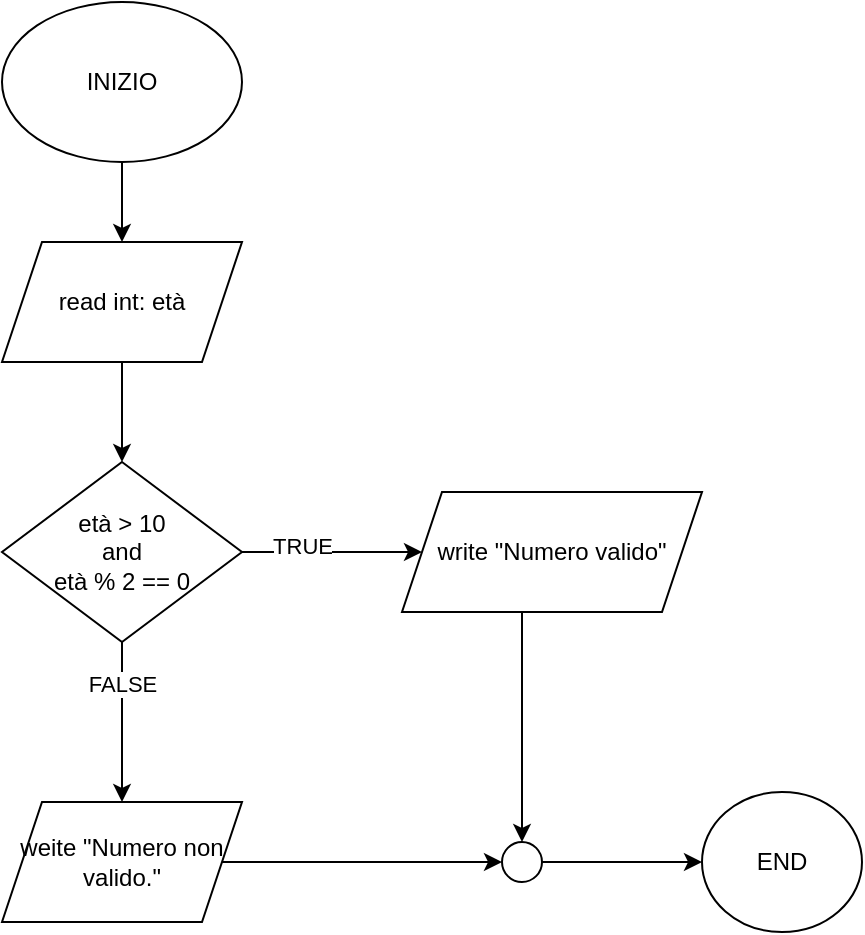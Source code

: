 <mxfile version="26.0.9" pages="2">
  <diagram name="Diagramma 3.11" id="CQaK8_FWGujz7TJ_8FJ8">
    <mxGraphModel dx="808" dy="941" grid="1" gridSize="10" guides="1" tooltips="1" connect="1" arrows="1" fold="1" page="1" pageScale="1" pageWidth="827" pageHeight="1169" math="0" shadow="0">
      <root>
        <mxCell id="0" />
        <mxCell id="1" parent="0" />
        <mxCell id="VkuLRoG7yVfgyovJFXW7-3" value="" style="edgeStyle=orthogonalEdgeStyle;rounded=0;orthogonalLoop=1;jettySize=auto;html=1;" edge="1" parent="1" source="uLeUHR-o4zQj0WyKFECJ-1" target="VkuLRoG7yVfgyovJFXW7-2">
          <mxGeometry relative="1" as="geometry" />
        </mxCell>
        <mxCell id="uLeUHR-o4zQj0WyKFECJ-1" value="&lt;font style=&quot;vertical-align: inherit;&quot;&gt;&lt;font style=&quot;vertical-align: inherit;&quot;&gt;INIZIO&lt;/font&gt;&lt;/font&gt;" style="ellipse;whiteSpace=wrap;html=1;" parent="1" vertex="1">
          <mxGeometry x="330" width="120" height="80" as="geometry" />
        </mxCell>
        <mxCell id="VkuLRoG7yVfgyovJFXW7-5" value="" style="edgeStyle=orthogonalEdgeStyle;rounded=0;orthogonalLoop=1;jettySize=auto;html=1;" edge="1" parent="1" source="VkuLRoG7yVfgyovJFXW7-2" target="VkuLRoG7yVfgyovJFXW7-4">
          <mxGeometry relative="1" as="geometry" />
        </mxCell>
        <mxCell id="VkuLRoG7yVfgyovJFXW7-2" value="&lt;font style=&quot;vertical-align: inherit;&quot;&gt;&lt;font style=&quot;vertical-align: inherit;&quot;&gt;read int: età&lt;/font&gt;&lt;/font&gt;" style="shape=parallelogram;perimeter=parallelogramPerimeter;whiteSpace=wrap;html=1;fixedSize=1;" vertex="1" parent="1">
          <mxGeometry x="330" y="120" width="120" height="60" as="geometry" />
        </mxCell>
        <mxCell id="VkuLRoG7yVfgyovJFXW7-7" value="" style="edgeStyle=orthogonalEdgeStyle;rounded=0;orthogonalLoop=1;jettySize=auto;html=1;" edge="1" parent="1" source="VkuLRoG7yVfgyovJFXW7-4" target="VkuLRoG7yVfgyovJFXW7-6">
          <mxGeometry relative="1" as="geometry" />
        </mxCell>
        <mxCell id="VkuLRoG7yVfgyovJFXW7-9" value="TRUE" style="edgeLabel;html=1;align=center;verticalAlign=middle;resizable=0;points=[];" vertex="1" connectable="0" parent="VkuLRoG7yVfgyovJFXW7-7">
          <mxGeometry x="-0.338" y="3" relative="1" as="geometry">
            <mxPoint as="offset" />
          </mxGeometry>
        </mxCell>
        <mxCell id="VkuLRoG7yVfgyovJFXW7-11" value="" style="edgeStyle=orthogonalEdgeStyle;rounded=0;orthogonalLoop=1;jettySize=auto;html=1;" edge="1" parent="1" source="VkuLRoG7yVfgyovJFXW7-4">
          <mxGeometry relative="1" as="geometry">
            <mxPoint x="390" y="400" as="targetPoint" />
          </mxGeometry>
        </mxCell>
        <mxCell id="VkuLRoG7yVfgyovJFXW7-12" value="FALSE" style="edgeLabel;html=1;align=center;verticalAlign=middle;resizable=0;points=[];" vertex="1" connectable="0" parent="VkuLRoG7yVfgyovJFXW7-11">
          <mxGeometry x="-0.475" relative="1" as="geometry">
            <mxPoint as="offset" />
          </mxGeometry>
        </mxCell>
        <mxCell id="VkuLRoG7yVfgyovJFXW7-4" value="età &amp;gt; 10&lt;div&gt;and&lt;/div&gt;&lt;div&gt;età % 2 == 0&lt;/div&gt;" style="rhombus;whiteSpace=wrap;html=1;" vertex="1" parent="1">
          <mxGeometry x="330" y="230" width="120" height="90" as="geometry" />
        </mxCell>
        <mxCell id="VkuLRoG7yVfgyovJFXW7-16" value="" style="edgeStyle=orthogonalEdgeStyle;rounded=0;orthogonalLoop=1;jettySize=auto;html=1;" edge="1" parent="1" source="VkuLRoG7yVfgyovJFXW7-6" target="VkuLRoG7yVfgyovJFXW7-14">
          <mxGeometry relative="1" as="geometry">
            <Array as="points">
              <mxPoint x="590" y="330" />
              <mxPoint x="590" y="330" />
            </Array>
          </mxGeometry>
        </mxCell>
        <mxCell id="VkuLRoG7yVfgyovJFXW7-6" value="write &quot;Numero valido&quot;" style="shape=parallelogram;perimeter=parallelogramPerimeter;whiteSpace=wrap;html=1;fixedSize=1;" vertex="1" parent="1">
          <mxGeometry x="530" y="245" width="150" height="60" as="geometry" />
        </mxCell>
        <mxCell id="VkuLRoG7yVfgyovJFXW7-15" value="" style="edgeStyle=orthogonalEdgeStyle;rounded=0;orthogonalLoop=1;jettySize=auto;html=1;" edge="1" parent="1" source="VkuLRoG7yVfgyovJFXW7-13" target="VkuLRoG7yVfgyovJFXW7-14">
          <mxGeometry relative="1" as="geometry" />
        </mxCell>
        <mxCell id="VkuLRoG7yVfgyovJFXW7-13" value="weite &quot;Numero non valido.&quot;" style="shape=parallelogram;perimeter=parallelogramPerimeter;whiteSpace=wrap;html=1;fixedSize=1;" vertex="1" parent="1">
          <mxGeometry x="330" y="400" width="120" height="60" as="geometry" />
        </mxCell>
        <mxCell id="VkuLRoG7yVfgyovJFXW7-18" value="" style="edgeStyle=orthogonalEdgeStyle;rounded=0;orthogonalLoop=1;jettySize=auto;html=1;" edge="1" parent="1" source="VkuLRoG7yVfgyovJFXW7-14" target="VkuLRoG7yVfgyovJFXW7-17">
          <mxGeometry relative="1" as="geometry" />
        </mxCell>
        <mxCell id="VkuLRoG7yVfgyovJFXW7-14" value="" style="ellipse;whiteSpace=wrap;html=1;" vertex="1" parent="1">
          <mxGeometry x="580" y="420" width="20" height="20" as="geometry" />
        </mxCell>
        <mxCell id="VkuLRoG7yVfgyovJFXW7-17" value="END" style="ellipse;whiteSpace=wrap;html=1;" vertex="1" parent="1">
          <mxGeometry x="680" y="395" width="80" height="70" as="geometry" />
        </mxCell>
      </root>
    </mxGraphModel>
  </diagram>
  <diagram id="8gsgXAeq2Wo-oNKips9n" name="Diagramma 3.10">
    <mxGraphModel dx="606" dy="706" grid="1" gridSize="10" guides="1" tooltips="1" connect="1" arrows="1" fold="1" page="1" pageScale="1" pageWidth="827" pageHeight="1169" math="0" shadow="0">
      <root>
        <mxCell id="0" />
        <mxCell id="1" parent="0" />
        <mxCell id="ng-DXBVvRYvyXz103r0l-3" value="" style="edgeStyle=orthogonalEdgeStyle;rounded=0;orthogonalLoop=1;jettySize=auto;html=1;" edge="1" parent="1" source="ng-DXBVvRYvyXz103r0l-1" target="ng-DXBVvRYvyXz103r0l-2">
          <mxGeometry relative="1" as="geometry" />
        </mxCell>
        <mxCell id="ng-DXBVvRYvyXz103r0l-1" value="START" style="ellipse;whiteSpace=wrap;html=1;" vertex="1" parent="1">
          <mxGeometry x="250" y="1" width="120" height="80" as="geometry" />
        </mxCell>
        <mxCell id="ng-DXBVvRYvyXz103r0l-5" value="" style="edgeStyle=orthogonalEdgeStyle;rounded=0;orthogonalLoop=1;jettySize=auto;html=1;" edge="1" parent="1" source="ng-DXBVvRYvyXz103r0l-2" target="ng-DXBVvRYvyXz103r0l-4">
          <mxGeometry relative="1" as="geometry" />
        </mxCell>
        <mxCell id="ng-DXBVvRYvyXz103r0l-2" value="read età" style="shape=parallelogram;perimeter=parallelogramPerimeter;whiteSpace=wrap;html=1;fixedSize=1;container=1;" vertex="1" parent="1">
          <mxGeometry x="250" y="110" width="120" height="60" as="geometry" />
        </mxCell>
        <mxCell id="ng-DXBVvRYvyXz103r0l-7" value="" style="edgeStyle=orthogonalEdgeStyle;rounded=0;orthogonalLoop=1;jettySize=auto;html=1;" edge="1" parent="1" source="ng-DXBVvRYvyXz103r0l-4" target="ng-DXBVvRYvyXz103r0l-6">
          <mxGeometry relative="1" as="geometry" />
        </mxCell>
        <mxCell id="ng-DXBVvRYvyXz103r0l-8" value="TRUE" style="edgeLabel;html=1;align=center;verticalAlign=middle;resizable=0;points=[];" vertex="1" connectable="0" parent="ng-DXBVvRYvyXz103r0l-7">
          <mxGeometry x="-0.001" y="-3" relative="1" as="geometry">
            <mxPoint as="offset" />
          </mxGeometry>
        </mxCell>
        <mxCell id="ng-DXBVvRYvyXz103r0l-10" value="" style="edgeStyle=orthogonalEdgeStyle;rounded=0;orthogonalLoop=1;jettySize=auto;html=1;" edge="1" parent="1" source="ng-DXBVvRYvyXz103r0l-4" target="ng-DXBVvRYvyXz103r0l-9">
          <mxGeometry relative="1" as="geometry" />
        </mxCell>
        <mxCell id="ng-DXBVvRYvyXz103r0l-11" value="FALSE" style="edgeLabel;html=1;align=center;verticalAlign=middle;resizable=0;points=[];" vertex="1" connectable="0" parent="ng-DXBVvRYvyXz103r0l-10">
          <mxGeometry x="-0.031" y="-2" relative="1" as="geometry">
            <mxPoint as="offset" />
          </mxGeometry>
        </mxCell>
        <mxCell id="ng-DXBVvRYvyXz103r0l-4" value="18 &amp;lt; età &amp;lt; 65" style="rhombus;whiteSpace=wrap;html=1;" vertex="1" parent="1">
          <mxGeometry x="235" y="200" width="150" height="80" as="geometry" />
        </mxCell>
        <mxCell id="ng-DXBVvRYvyXz103r0l-6" value="write &quot; L&#39;utente può partecipare&amp;nbsp; all&#39;attività &quot;" style="shape=parallelogram;perimeter=parallelogramPerimeter;whiteSpace=wrap;html=1;fixedSize=1;" vertex="1" parent="1">
          <mxGeometry x="480" y="210" width="170" height="60" as="geometry" />
        </mxCell>
        <mxCell id="ng-DXBVvRYvyXz103r0l-13" value="" style="edgeStyle=orthogonalEdgeStyle;rounded=0;orthogonalLoop=1;jettySize=auto;html=1;" edge="1" parent="1" source="ng-DXBVvRYvyXz103r0l-9">
          <mxGeometry relative="1" as="geometry">
            <mxPoint x="465" y="400" as="targetPoint" />
          </mxGeometry>
        </mxCell>
        <mxCell id="ng-DXBVvRYvyXz103r0l-14" value="TRUE" style="edgeLabel;html=1;align=center;verticalAlign=middle;resizable=0;points=[];" vertex="1" connectable="0" parent="ng-DXBVvRYvyXz103r0l-13">
          <mxGeometry x="-0.119" y="1" relative="1" as="geometry">
            <mxPoint as="offset" />
          </mxGeometry>
        </mxCell>
        <mxCell id="ng-DXBVvRYvyXz103r0l-18" value="" style="edgeStyle=orthogonalEdgeStyle;rounded=0;orthogonalLoop=1;jettySize=auto;html=1;" edge="1" parent="1" source="ng-DXBVvRYvyXz103r0l-9" target="ng-DXBVvRYvyXz103r0l-17">
          <mxGeometry relative="1" as="geometry" />
        </mxCell>
        <mxCell id="ng-DXBVvRYvyXz103r0l-19" value="FALSE" style="edgeLabel;html=1;align=center;verticalAlign=middle;resizable=0;points=[];" vertex="1" connectable="0" parent="ng-DXBVvRYvyXz103r0l-18">
          <mxGeometry x="-0.117" y="1" relative="1" as="geometry">
            <mxPoint as="offset" />
          </mxGeometry>
        </mxCell>
        <mxCell id="ng-DXBVvRYvyXz103r0l-9" value="età &amp;lt; 18" style="rhombus;whiteSpace=wrap;html=1;" vertex="1" parent="1">
          <mxGeometry x="235" y="360" width="150" height="80" as="geometry" />
        </mxCell>
        <mxCell id="ng-DXBVvRYvyXz103r0l-16" value="write &quot;L&#39;utente non può partecipare perchè non ha raggiunto l&#39;età minima consentita&quot;" style="shape=parallelogram;perimeter=parallelogramPerimeter;whiteSpace=wrap;html=1;fixedSize=1;align=center;" vertex="1" parent="1">
          <mxGeometry x="460" y="350" width="220" height="90" as="geometry" />
        </mxCell>
        <mxCell id="ng-DXBVvRYvyXz103r0l-21" value="" style="edgeStyle=orthogonalEdgeStyle;rounded=0;orthogonalLoop=1;jettySize=auto;html=1;" edge="1" parent="1" source="ng-DXBVvRYvyXz103r0l-17" target="ng-DXBVvRYvyXz103r0l-20">
          <mxGeometry relative="1" as="geometry" />
        </mxCell>
        <mxCell id="ng-DXBVvRYvyXz103r0l-22" value="FALSE" style="edgeLabel;html=1;align=center;verticalAlign=middle;resizable=0;points=[];" vertex="1" connectable="0" parent="ng-DXBVvRYvyXz103r0l-21">
          <mxGeometry x="-0.12" y="4" relative="1" as="geometry">
            <mxPoint as="offset" />
          </mxGeometry>
        </mxCell>
        <mxCell id="ng-DXBVvRYvyXz103r0l-24" value="" style="edgeStyle=orthogonalEdgeStyle;rounded=0;orthogonalLoop=1;jettySize=auto;html=1;" edge="1" parent="1" source="ng-DXBVvRYvyXz103r0l-17" target="ng-DXBVvRYvyXz103r0l-23">
          <mxGeometry relative="1" as="geometry" />
        </mxCell>
        <mxCell id="ng-DXBVvRYvyXz103r0l-25" value="TRUE" style="edgeLabel;html=1;align=center;verticalAlign=middle;resizable=0;points=[];" vertex="1" connectable="0" parent="ng-DXBVvRYvyXz103r0l-24">
          <mxGeometry x="-0.142" y="1" relative="1" as="geometry">
            <mxPoint as="offset" />
          </mxGeometry>
        </mxCell>
        <mxCell id="ng-DXBVvRYvyXz103r0l-17" value="età &amp;gt; 65" style="rhombus;whiteSpace=wrap;html=1;" vertex="1" parent="1">
          <mxGeometry x="235" y="520" width="150" height="80" as="geometry" />
        </mxCell>
        <mxCell id="ng-DXBVvRYvyXz103r0l-20" value="write &quot;L&#39;utente non può partecipare perchè ha superatol&#39;età massima consentita&quot;" style="shape=parallelogram;perimeter=parallelogramPerimeter;whiteSpace=wrap;html=1;fixedSize=1;" vertex="1" parent="1">
          <mxGeometry x="480" y="520" width="220" height="80" as="geometry" />
        </mxCell>
        <mxCell id="ng-DXBVvRYvyXz103r0l-23" value="END" style="ellipse;whiteSpace=wrap;html=1;" vertex="1" parent="1">
          <mxGeometry x="270" y="680" width="80" height="80" as="geometry" />
        </mxCell>
      </root>
    </mxGraphModel>
  </diagram>
</mxfile>
